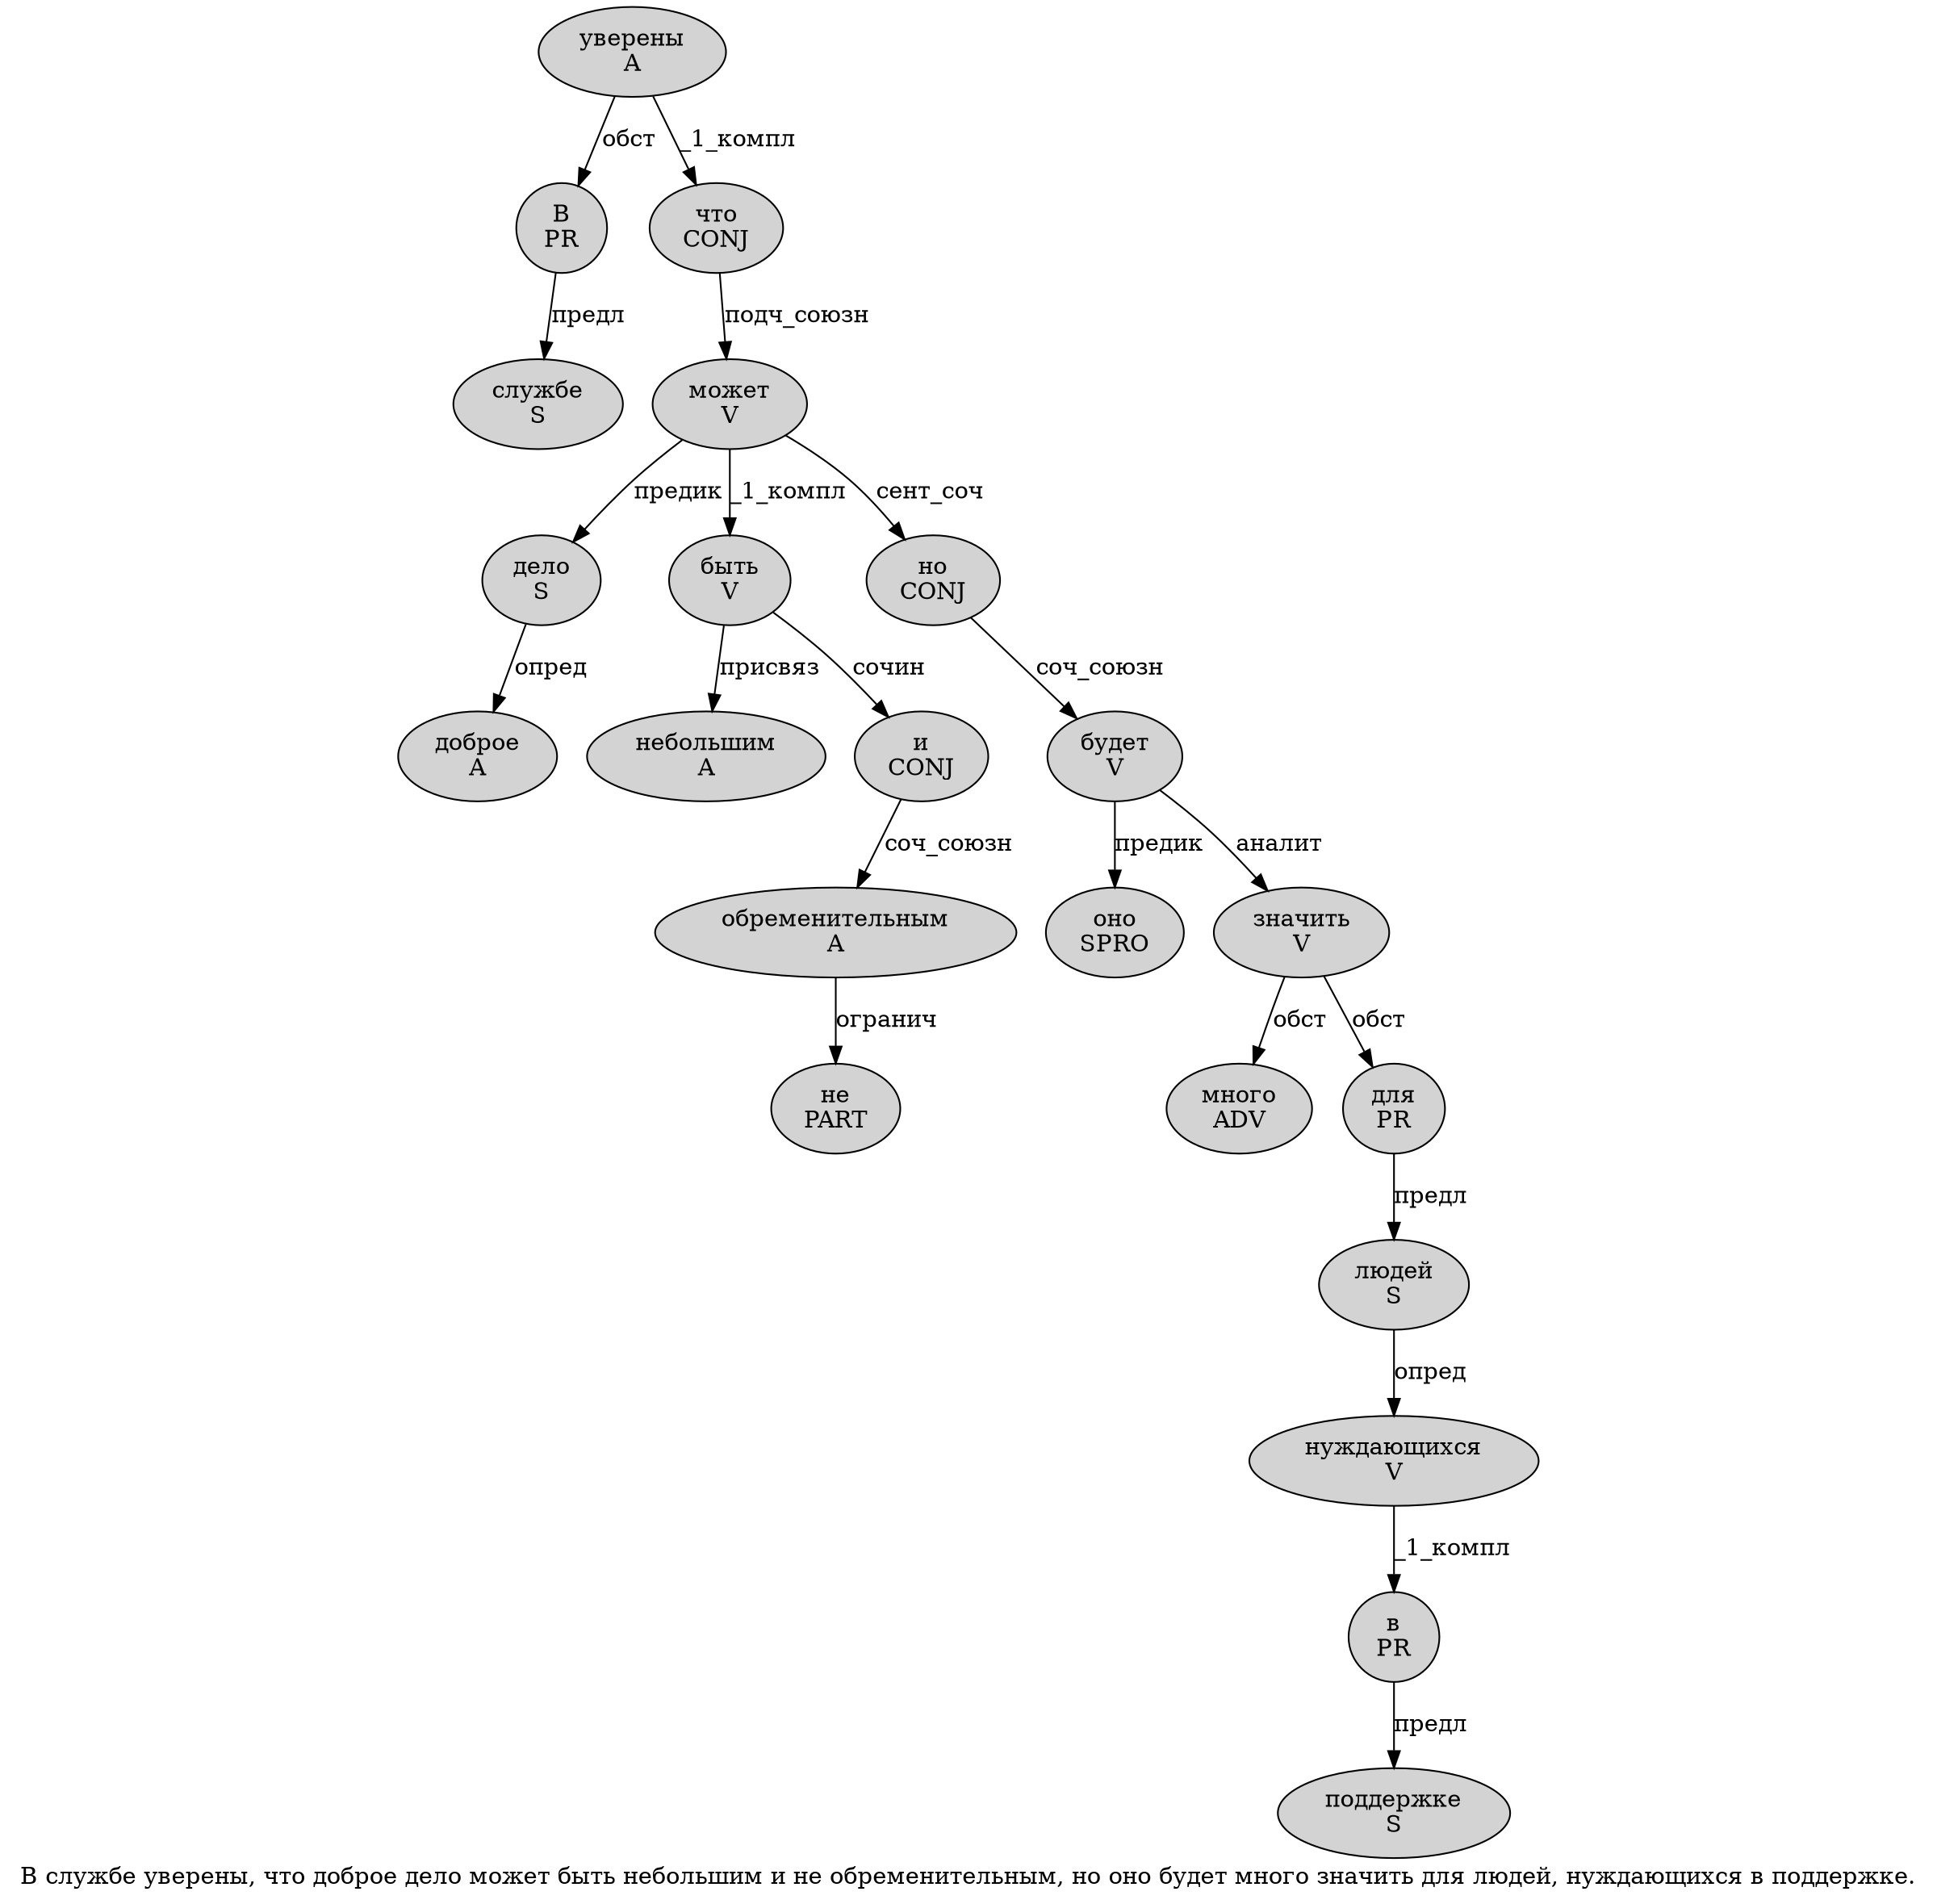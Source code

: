 digraph SENTENCE_460 {
	graph [label="В службе уверены, что доброе дело может быть небольшим и не обременительным, но оно будет много значить для людей, нуждающихся в поддержке."]
	node [style=filled]
		0 [label="В
PR" color="" fillcolor=lightgray penwidth=1 shape=ellipse]
		1 [label="службе
S" color="" fillcolor=lightgray penwidth=1 shape=ellipse]
		2 [label="уверены
A" color="" fillcolor=lightgray penwidth=1 shape=ellipse]
		4 [label="что
CONJ" color="" fillcolor=lightgray penwidth=1 shape=ellipse]
		5 [label="доброе
A" color="" fillcolor=lightgray penwidth=1 shape=ellipse]
		6 [label="дело
S" color="" fillcolor=lightgray penwidth=1 shape=ellipse]
		7 [label="может
V" color="" fillcolor=lightgray penwidth=1 shape=ellipse]
		8 [label="быть
V" color="" fillcolor=lightgray penwidth=1 shape=ellipse]
		9 [label="небольшим
A" color="" fillcolor=lightgray penwidth=1 shape=ellipse]
		10 [label="и
CONJ" color="" fillcolor=lightgray penwidth=1 shape=ellipse]
		11 [label="не
PART" color="" fillcolor=lightgray penwidth=1 shape=ellipse]
		12 [label="обременительным
A" color="" fillcolor=lightgray penwidth=1 shape=ellipse]
		14 [label="но
CONJ" color="" fillcolor=lightgray penwidth=1 shape=ellipse]
		15 [label="оно
SPRO" color="" fillcolor=lightgray penwidth=1 shape=ellipse]
		16 [label="будет
V" color="" fillcolor=lightgray penwidth=1 shape=ellipse]
		17 [label="много
ADV" color="" fillcolor=lightgray penwidth=1 shape=ellipse]
		18 [label="значить
V" color="" fillcolor=lightgray penwidth=1 shape=ellipse]
		19 [label="для
PR" color="" fillcolor=lightgray penwidth=1 shape=ellipse]
		20 [label="людей
S" color="" fillcolor=lightgray penwidth=1 shape=ellipse]
		22 [label="нуждающихся
V" color="" fillcolor=lightgray penwidth=1 shape=ellipse]
		23 [label="в
PR" color="" fillcolor=lightgray penwidth=1 shape=ellipse]
		24 [label="поддержке
S" color="" fillcolor=lightgray penwidth=1 shape=ellipse]
			20 -> 22 [label="опред"]
			23 -> 24 [label="предл"]
			19 -> 20 [label="предл"]
			7 -> 6 [label="предик"]
			7 -> 8 [label="_1_компл"]
			7 -> 14 [label="сент_соч"]
			14 -> 16 [label="соч_союзн"]
			8 -> 9 [label="присвяз"]
			8 -> 10 [label="сочин"]
			12 -> 11 [label="огранич"]
			2 -> 0 [label="обст"]
			2 -> 4 [label="_1_компл"]
			18 -> 17 [label="обст"]
			18 -> 19 [label="обст"]
			10 -> 12 [label="соч_союзн"]
			4 -> 7 [label="подч_союзн"]
			6 -> 5 [label="опред"]
			0 -> 1 [label="предл"]
			22 -> 23 [label="_1_компл"]
			16 -> 15 [label="предик"]
			16 -> 18 [label="аналит"]
}